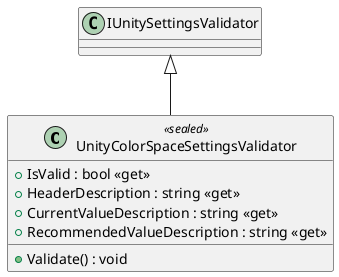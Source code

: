 @startuml
class UnityColorSpaceSettingsValidator <<sealed>> {
    + IsValid : bool <<get>>
    + HeaderDescription : string <<get>>
    + CurrentValueDescription : string <<get>>
    + RecommendedValueDescription : string <<get>>
    + Validate() : void
}
IUnitySettingsValidator <|-- UnityColorSpaceSettingsValidator
@enduml
